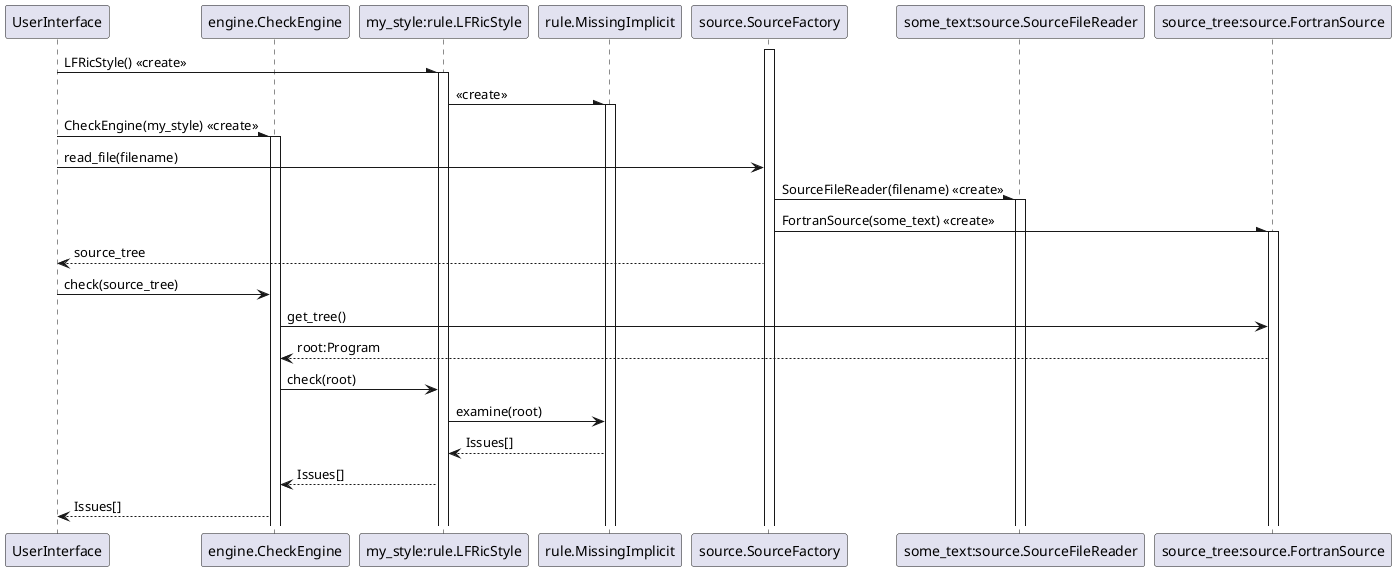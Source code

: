 @startuml Checker Sequence Diagram
participant UserInterface
participant engine.CheckEngine as CheckEngine
participant "my_style:rule.LFRicStyle" as LFRicStyle
participant "rule.MissingImplicit" as MissingImplicit
participant source.SourceFactory as SourceFactory
participant "some_text:source.SourceFileReader" as SourceFileReader
participant "source_tree:source.FortranSource" as FortranSource

activate SourceFactory

UserInterface -\ LFRicStyle : LFRicStyle() <<create>>
activate LFRicStyle

LFRicStyle -\ MissingImplicit : <<create>>
activate MissingImplicit

UserInterface -\ CheckEngine : CheckEngine(my_style) <<create>>
activate CheckEngine

UserInterface -> SourceFactory: read_file(filename)

SourceFactory -\ SourceFileReader: SourceFileReader(filename) <<create>>
activate SourceFileReader

SourceFactory -\ FortranSource: FortranSource(some_text) <<create>>
activate FortranSource

SourceFactory --> UserInterface: source_tree

UserInterface -> CheckEngine : check(source_tree)

CheckEngine -> FortranSource : get_tree()
FortranSource --> CheckEngine : root:Program

CheckEngine -> LFRicStyle : check(root)
LFRicStyle -> MissingImplicit : examine(root)
MissingImplicit --> LFRicStyle : Issues[]
LFRicStyle --> CheckEngine : Issues[]

CheckEngine --> UserInterface : Issues[]

@enduml
